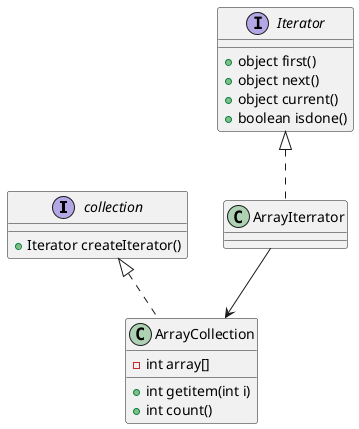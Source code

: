 @startuml
interface collection{
    + Iterator createIterator()
}
interface Iterator {
    + object first()
    + object next()
    + object current()
    + boolean isdone()
    }
class ArrayCollection implements collection {
    - int array[]
    + int getitem(int i)
    + int count()
}
class ArrayIterrator implements Iterator {
}
ArrayIterrator --> ArrayCollection
@enduml